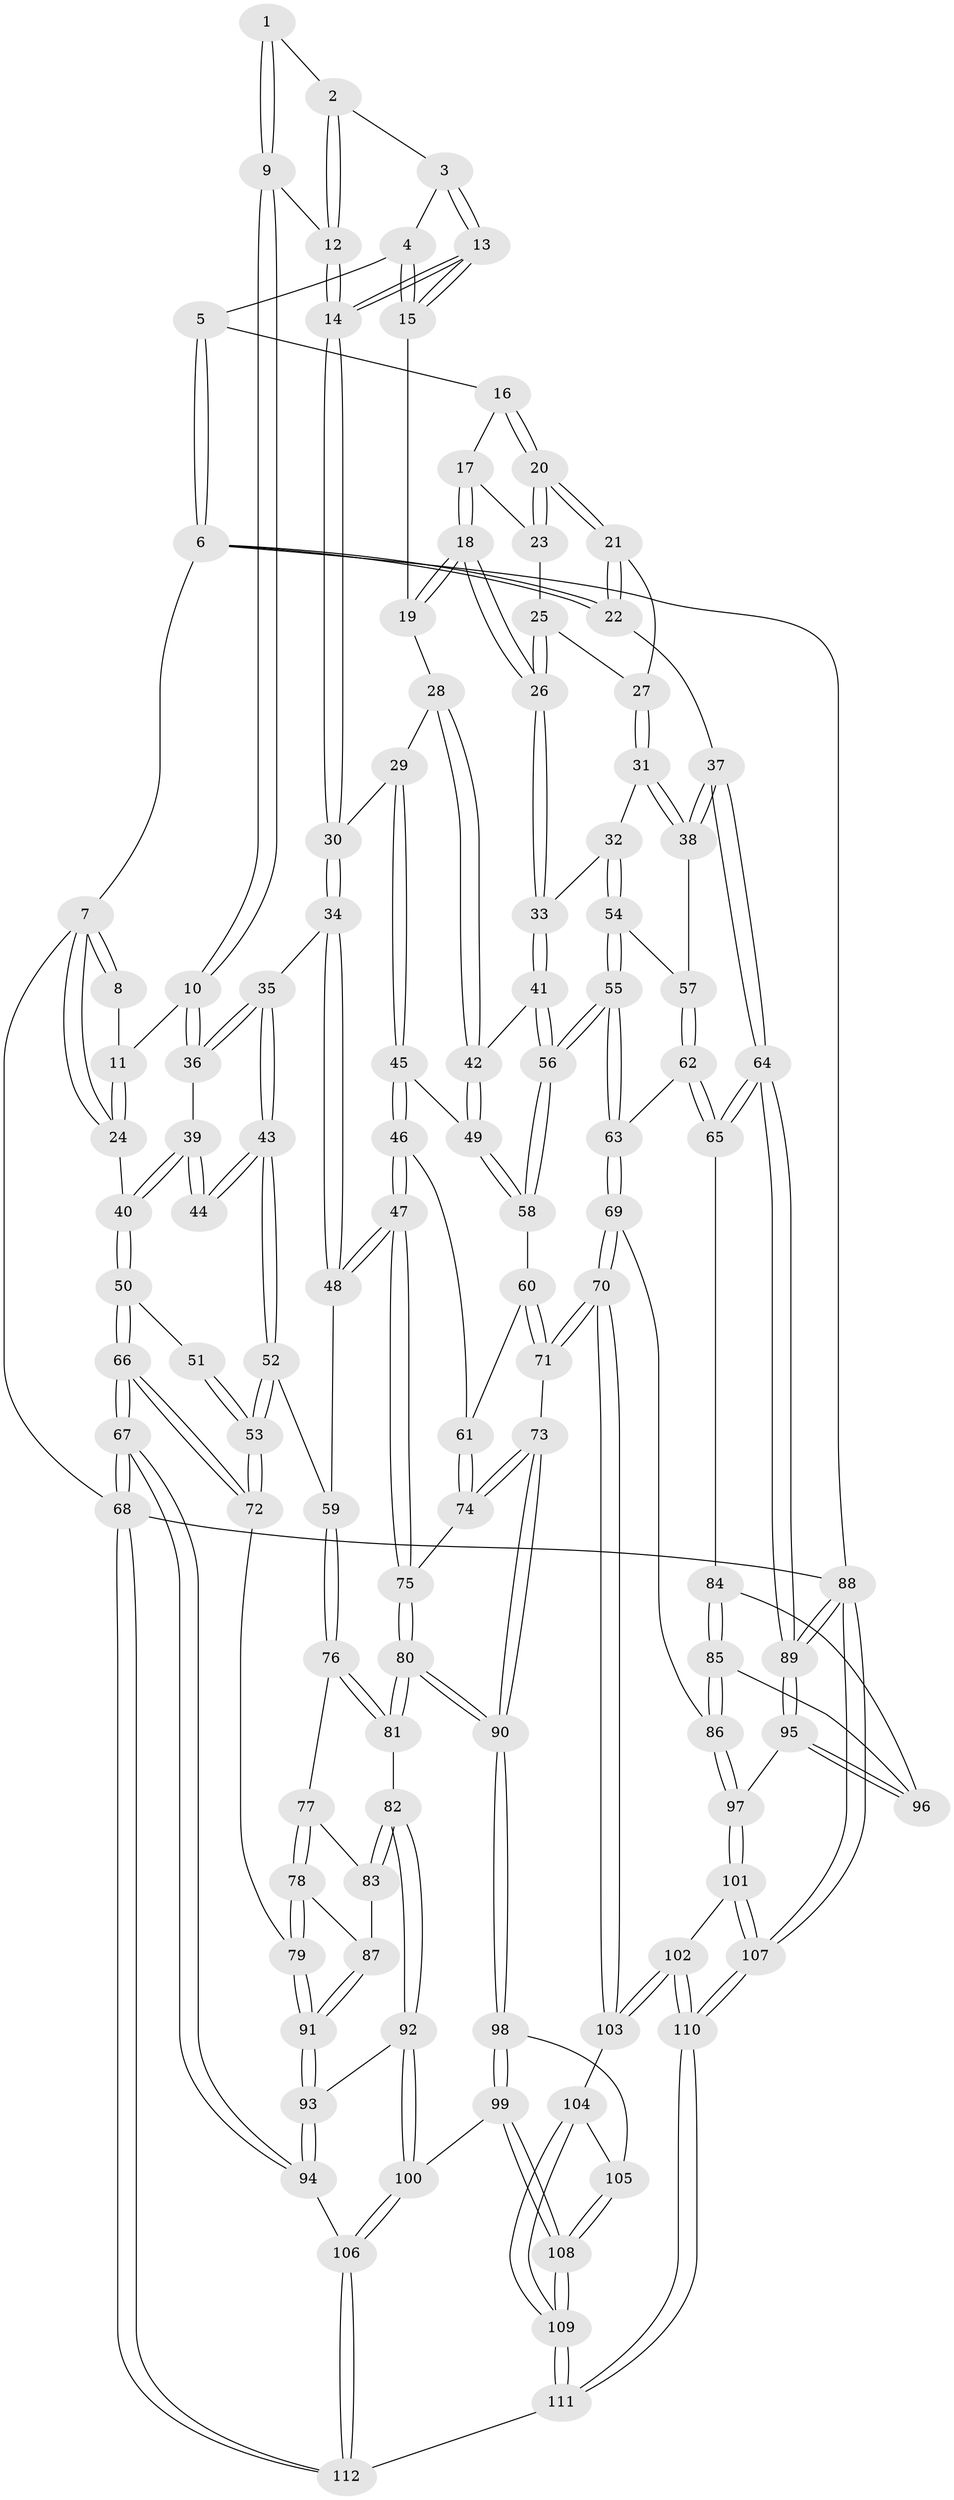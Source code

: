 // coarse degree distribution, {3: 0.1323529411764706, 4: 0.36764705882352944, 5: 0.4117647058823529, 6: 0.07352941176470588, 7: 0.014705882352941176}
// Generated by graph-tools (version 1.1) at 2025/42/03/06/25 10:42:31]
// undirected, 112 vertices, 277 edges
graph export_dot {
graph [start="1"]
  node [color=gray90,style=filled];
  1 [pos="+0.22701985874422814+0"];
  2 [pos="+0.40246050354759605+0"];
  3 [pos="+0.5935482764840996+0"];
  4 [pos="+0.7347306131929768+0"];
  5 [pos="+0.7699816894418456+0"];
  6 [pos="+1+0"];
  7 [pos="+0+0"];
  8 [pos="+0.06836217103419855+0"];
  9 [pos="+0.25092233846035705+0.10170762535205806"];
  10 [pos="+0.18472356875766272+0.1484509131122597"];
  11 [pos="+0.11743779998269598+0.08429303814265295"];
  12 [pos="+0.37830209929342085+0.1368973565373601"];
  13 [pos="+0.47585483644708676+0.11042762664907342"];
  14 [pos="+0.42112323697278115+0.16022817209829135"];
  15 [pos="+0.6318216796263458+0.13119167489386735"];
  16 [pos="+0.8102850655467615+0"];
  17 [pos="+0.8145426710772968+0"];
  18 [pos="+0.7622909733774964+0.1985052839666771"];
  19 [pos="+0.6383945586082894+0.14245703994580985"];
  20 [pos="+1+0.12719627912932144"];
  21 [pos="+1+0.1287953040799496"];
  22 [pos="+1+0.154476611172799"];
  23 [pos="+0.9296729904408891+0.12848131246777297"];
  24 [pos="+0+0"];
  25 [pos="+0.9198601118339831+0.14674861202533704"];
  26 [pos="+0.7670353456357285+0.20984155701602192"];
  27 [pos="+0.9275483282280945+0.22027103501456316"];
  28 [pos="+0.5943031496809953+0.23311736573577732"];
  29 [pos="+0.458865031164126+0.22597385009310053"];
  30 [pos="+0.42983496428119494+0.20171410120765093"];
  31 [pos="+0.9288783737730023+0.29369758881587965"];
  32 [pos="+0.8236921042919002+0.2793213784154627"];
  33 [pos="+0.7689992643067246+0.23891723124584882"];
  34 [pos="+0.34221005743561145+0.31781506499418366"];
  35 [pos="+0.2497468505041055+0.26122978889940557"];
  36 [pos="+0.1763686558845547+0.16363805865008327"];
  37 [pos="+1+0.3718328928569518"];
  38 [pos="+1+0.34279411343809535"];
  39 [pos="+0.15892479015727268+0.17877613083255842"];
  40 [pos="+0+0.18511321137814996"];
  41 [pos="+0.6845857351489172+0.30909848181255367"];
  42 [pos="+0.6524147296028661+0.30854335594338606"];
  43 [pos="+0.18409381119595689+0.41166769890894045"];
  44 [pos="+0.13440702850381628+0.27708640839746745"];
  45 [pos="+0.5271748048442018+0.3758615812535779"];
  46 [pos="+0.46750132865568017+0.4583201335968053"];
  47 [pos="+0.4550334186141392+0.4650945190541341"];
  48 [pos="+0.32102998075397027+0.4279884410822316"];
  49 [pos="+0.5653376252369682+0.3712107505807424"];
  50 [pos="+0+0.2805542349743554"];
  51 [pos="+0.04661878884816671+0.3067341568378621"];
  52 [pos="+0.1850432292926712+0.4161789675407117"];
  53 [pos="+0.10745489465182702+0.46376098010731537"];
  54 [pos="+0.8120881171192934+0.3813480355106398"];
  55 [pos="+0.7787699365322026+0.49999112554422775"];
  56 [pos="+0.7393396609887364+0.47294838976407955"];
  57 [pos="+0.9687306018041519+0.3678642840634316"];
  58 [pos="+0.6567893035101915+0.47008783122372194"];
  59 [pos="+0.3006571066812579+0.4383369821303907"];
  60 [pos="+0.625082105640307+0.4912232044136533"];
  61 [pos="+0.5856679222166734+0.5117150126847829"];
  62 [pos="+0.8080091818440837+0.5033980547133224"];
  63 [pos="+0.7871272538894498+0.5117395352697143"];
  64 [pos="+1+0.5010371271570383"];
  65 [pos="+1+0.5244732185229924"];
  66 [pos="+0+0.5699245551420722"];
  67 [pos="+0+0.9244995241314564"];
  68 [pos="+0+1"];
  69 [pos="+0.7818509108248177+0.6424559205200833"];
  70 [pos="+0.7206298360650003+0.7099855194963112"];
  71 [pos="+0.6751669582268686+0.6966168895779764"];
  72 [pos="+0.027390622306550955+0.535182172648921"];
  73 [pos="+0.6668595069493886+0.6944934823710419"];
  74 [pos="+0.5915121493843387+0.5984303203752647"];
  75 [pos="+0.45986726830583285+0.5710093789224325"];
  76 [pos="+0.2885841815698499+0.5522324953669189"];
  77 [pos="+0.24752028670178472+0.5700340994761143"];
  78 [pos="+0.11296592327932486+0.5711254919002392"];
  79 [pos="+0.03568747336386289+0.5403488822425667"];
  80 [pos="+0.4096086250157408+0.685862898823032"];
  81 [pos="+0.3467776451117181+0.6700900893167555"];
  82 [pos="+0.2894561758335184+0.6977285935355473"];
  83 [pos="+0.20972257516354198+0.6339644008761056"];
  84 [pos="+1+0.5570394485580715"];
  85 [pos="+0.8306557810243503+0.6444087899385069"];
  86 [pos="+0.7913099791680985+0.6438287142865131"];
  87 [pos="+0.1865862042547318+0.6344079018212848"];
  88 [pos="+1+1"];
  89 [pos="+1+0.8027389570333688"];
  90 [pos="+0.447329209910114+0.7362113297132113"];
  91 [pos="+0.1693561703682433+0.724903891010889"];
  92 [pos="+0.22353742160857606+0.7610086807043276"];
  93 [pos="+0.18026276835478236+0.7661183701238563"];
  94 [pos="+0.08383738609087643+0.8359104482720129"];
  95 [pos="+1+0.7963636383991856"];
  96 [pos="+0.9534123774457339+0.700328104892383"];
  97 [pos="+0.9781515525768918+0.817193173448802"];
  98 [pos="+0.44552721979792564+0.752221346876283"];
  99 [pos="+0.37590552711823244+0.8763131501206123"];
  100 [pos="+0.3371160448081109+0.8966762071527521"];
  101 [pos="+0.9255009673765581+0.8536162054776322"];
  102 [pos="+0.7368225334234185+0.8386912670447733"];
  103 [pos="+0.7357993504092942+0.8374126365610002"];
  104 [pos="+0.6877263159838899+0.8577602441965794"];
  105 [pos="+0.5432289397671799+0.8648761076352572"];
  106 [pos="+0.2942844405720557+0.964764527819998"];
  107 [pos="+1+1"];
  108 [pos="+0.49856797685415627+0.957743578962382"];
  109 [pos="+0.5271156989280003+1"];
  110 [pos="+0.8190554872530613+1"];
  111 [pos="+0.5254546789549326+1"];
  112 [pos="+0.2673873453404484+1"];
  1 -- 2;
  1 -- 9;
  1 -- 9;
  2 -- 3;
  2 -- 12;
  2 -- 12;
  3 -- 4;
  3 -- 13;
  3 -- 13;
  4 -- 5;
  4 -- 15;
  4 -- 15;
  5 -- 6;
  5 -- 6;
  5 -- 16;
  6 -- 7;
  6 -- 22;
  6 -- 22;
  6 -- 88;
  7 -- 8;
  7 -- 8;
  7 -- 24;
  7 -- 24;
  7 -- 68;
  8 -- 11;
  9 -- 10;
  9 -- 10;
  9 -- 12;
  10 -- 11;
  10 -- 36;
  10 -- 36;
  11 -- 24;
  11 -- 24;
  12 -- 14;
  12 -- 14;
  13 -- 14;
  13 -- 14;
  13 -- 15;
  13 -- 15;
  14 -- 30;
  14 -- 30;
  15 -- 19;
  16 -- 17;
  16 -- 20;
  16 -- 20;
  17 -- 18;
  17 -- 18;
  17 -- 23;
  18 -- 19;
  18 -- 19;
  18 -- 26;
  18 -- 26;
  19 -- 28;
  20 -- 21;
  20 -- 21;
  20 -- 23;
  20 -- 23;
  21 -- 22;
  21 -- 22;
  21 -- 27;
  22 -- 37;
  23 -- 25;
  24 -- 40;
  25 -- 26;
  25 -- 26;
  25 -- 27;
  26 -- 33;
  26 -- 33;
  27 -- 31;
  27 -- 31;
  28 -- 29;
  28 -- 42;
  28 -- 42;
  29 -- 30;
  29 -- 45;
  29 -- 45;
  30 -- 34;
  30 -- 34;
  31 -- 32;
  31 -- 38;
  31 -- 38;
  32 -- 33;
  32 -- 54;
  32 -- 54;
  33 -- 41;
  33 -- 41;
  34 -- 35;
  34 -- 48;
  34 -- 48;
  35 -- 36;
  35 -- 36;
  35 -- 43;
  35 -- 43;
  36 -- 39;
  37 -- 38;
  37 -- 38;
  37 -- 64;
  37 -- 64;
  38 -- 57;
  39 -- 40;
  39 -- 40;
  39 -- 44;
  39 -- 44;
  40 -- 50;
  40 -- 50;
  41 -- 42;
  41 -- 56;
  41 -- 56;
  42 -- 49;
  42 -- 49;
  43 -- 44;
  43 -- 44;
  43 -- 52;
  43 -- 52;
  45 -- 46;
  45 -- 46;
  45 -- 49;
  46 -- 47;
  46 -- 47;
  46 -- 61;
  47 -- 48;
  47 -- 48;
  47 -- 75;
  47 -- 75;
  48 -- 59;
  49 -- 58;
  49 -- 58;
  50 -- 51;
  50 -- 66;
  50 -- 66;
  51 -- 53;
  51 -- 53;
  52 -- 53;
  52 -- 53;
  52 -- 59;
  53 -- 72;
  53 -- 72;
  54 -- 55;
  54 -- 55;
  54 -- 57;
  55 -- 56;
  55 -- 56;
  55 -- 63;
  55 -- 63;
  56 -- 58;
  56 -- 58;
  57 -- 62;
  57 -- 62;
  58 -- 60;
  59 -- 76;
  59 -- 76;
  60 -- 61;
  60 -- 71;
  60 -- 71;
  61 -- 74;
  61 -- 74;
  62 -- 63;
  62 -- 65;
  62 -- 65;
  63 -- 69;
  63 -- 69;
  64 -- 65;
  64 -- 65;
  64 -- 89;
  64 -- 89;
  65 -- 84;
  66 -- 67;
  66 -- 67;
  66 -- 72;
  66 -- 72;
  67 -- 68;
  67 -- 68;
  67 -- 94;
  67 -- 94;
  68 -- 112;
  68 -- 112;
  68 -- 88;
  69 -- 70;
  69 -- 70;
  69 -- 86;
  70 -- 71;
  70 -- 71;
  70 -- 103;
  70 -- 103;
  71 -- 73;
  72 -- 79;
  73 -- 74;
  73 -- 74;
  73 -- 90;
  73 -- 90;
  74 -- 75;
  75 -- 80;
  75 -- 80;
  76 -- 77;
  76 -- 81;
  76 -- 81;
  77 -- 78;
  77 -- 78;
  77 -- 83;
  78 -- 79;
  78 -- 79;
  78 -- 87;
  79 -- 91;
  79 -- 91;
  80 -- 81;
  80 -- 81;
  80 -- 90;
  80 -- 90;
  81 -- 82;
  82 -- 83;
  82 -- 83;
  82 -- 92;
  82 -- 92;
  83 -- 87;
  84 -- 85;
  84 -- 85;
  84 -- 96;
  85 -- 86;
  85 -- 86;
  85 -- 96;
  86 -- 97;
  86 -- 97;
  87 -- 91;
  87 -- 91;
  88 -- 89;
  88 -- 89;
  88 -- 107;
  88 -- 107;
  89 -- 95;
  89 -- 95;
  90 -- 98;
  90 -- 98;
  91 -- 93;
  91 -- 93;
  92 -- 93;
  92 -- 100;
  92 -- 100;
  93 -- 94;
  93 -- 94;
  94 -- 106;
  95 -- 96;
  95 -- 96;
  95 -- 97;
  97 -- 101;
  97 -- 101;
  98 -- 99;
  98 -- 99;
  98 -- 105;
  99 -- 100;
  99 -- 108;
  99 -- 108;
  100 -- 106;
  100 -- 106;
  101 -- 102;
  101 -- 107;
  101 -- 107;
  102 -- 103;
  102 -- 103;
  102 -- 110;
  102 -- 110;
  103 -- 104;
  104 -- 105;
  104 -- 109;
  104 -- 109;
  105 -- 108;
  105 -- 108;
  106 -- 112;
  106 -- 112;
  107 -- 110;
  107 -- 110;
  108 -- 109;
  108 -- 109;
  109 -- 111;
  109 -- 111;
  110 -- 111;
  110 -- 111;
  111 -- 112;
}
